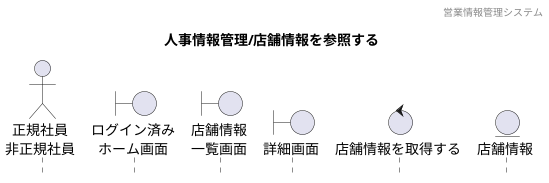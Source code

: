@startuml シーケンス図

hide footbox
header 営業情報管理システム
title 人事情報管理/店舗情報を参照する


' actor "" as 
actor "正規社員\n非正規社員" as a1

' boundary "" as 
boundary "ログイン済み\nホーム画面" as b1
boundary "店舗情報\n一覧画面" as b2
boundary "詳細画面" as b3

' control "" as 
control "店舗情報を取得する" as c1

' entity "" as
entity "店舗情報" as e1






@enduml